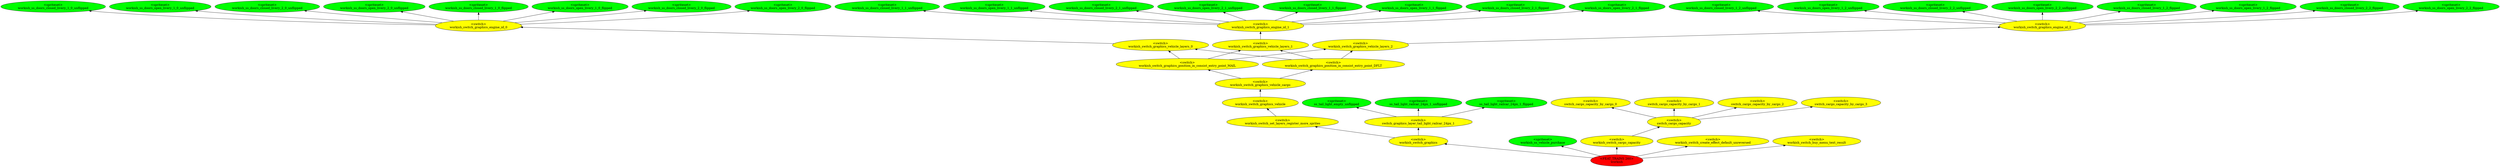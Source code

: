 digraph {
rankdir="BT"
ss_tail_light_railcar_24px_1_unflipped [fillcolor=green style="filled" label="<spriteset>\nss_tail_light_railcar_24px_1_unflipped"]
ss_tail_light_railcar_24px_1_flipped [fillcolor=green style="filled" label="<spriteset>\nss_tail_light_railcar_24px_1_flipped"]
ss_tail_light_empty_unflipped [fillcolor=green style="filled" label="<spriteset>\nss_tail_light_empty_unflipped"]
switch_graphics_layer_tail_light_railcar_24px_1 [fillcolor=yellow style="filled" label="<switch>\nswitch_graphics_layer_tail_light_railcar_24px_1"]
switch_cargo_capacity_by_cargo_0 [fillcolor=yellow style="filled" label="<switch>\nswitch_cargo_capacity_by_cargo_0"]
switch_cargo_capacity_by_cargo_1 [fillcolor=yellow style="filled" label="<switch>\nswitch_cargo_capacity_by_cargo_1"]
switch_cargo_capacity_by_cargo_2 [fillcolor=yellow style="filled" label="<switch>\nswitch_cargo_capacity_by_cargo_2"]
switch_cargo_capacity_by_cargo_3 [fillcolor=yellow style="filled" label="<switch>\nswitch_cargo_capacity_by_cargo_3"]
switch_cargo_capacity [fillcolor=yellow style="filled" label="<switch>\nswitch_cargo_capacity"]
workish_ss_doors_closed_livery_1_0_unflipped [fillcolor=green style="filled" label="<spriteset>\nworkish_ss_doors_closed_livery_1_0_unflipped"]
workish_ss_doors_open_livery_1_0_unflipped [fillcolor=green style="filled" label="<spriteset>\nworkish_ss_doors_open_livery_1_0_unflipped"]
workish_ss_doors_closed_livery_2_0_unflipped [fillcolor=green style="filled" label="<spriteset>\nworkish_ss_doors_closed_livery_2_0_unflipped"]
workish_ss_doors_open_livery_2_0_unflipped [fillcolor=green style="filled" label="<spriteset>\nworkish_ss_doors_open_livery_2_0_unflipped"]
workish_ss_doors_closed_livery_1_0_flipped [fillcolor=green style="filled" label="<spriteset>\nworkish_ss_doors_closed_livery_1_0_flipped"]
workish_ss_doors_open_livery_1_0_flipped [fillcolor=green style="filled" label="<spriteset>\nworkish_ss_doors_open_livery_1_0_flipped"]
workish_ss_doors_closed_livery_2_0_flipped [fillcolor=green style="filled" label="<spriteset>\nworkish_ss_doors_closed_livery_2_0_flipped"]
workish_ss_doors_open_livery_2_0_flipped [fillcolor=green style="filled" label="<spriteset>\nworkish_ss_doors_open_livery_2_0_flipped"]
workish_switch_graphics_engine_id_0 [fillcolor=yellow style="filled" label="<switch>\nworkish_switch_graphics_engine_id_0"]
workish_switch_graphics_vehicle_layers_0 [fillcolor=yellow style="filled" label="<switch>\nworkish_switch_graphics_vehicle_layers_0"]
workish_ss_doors_closed_livery_1_1_unflipped [fillcolor=green style="filled" label="<spriteset>\nworkish_ss_doors_closed_livery_1_1_unflipped"]
workish_ss_doors_open_livery_1_1_unflipped [fillcolor=green style="filled" label="<spriteset>\nworkish_ss_doors_open_livery_1_1_unflipped"]
workish_ss_doors_closed_livery_2_1_unflipped [fillcolor=green style="filled" label="<spriteset>\nworkish_ss_doors_closed_livery_2_1_unflipped"]
workish_ss_doors_open_livery_2_1_unflipped [fillcolor=green style="filled" label="<spriteset>\nworkish_ss_doors_open_livery_2_1_unflipped"]
workish_ss_doors_closed_livery_1_1_flipped [fillcolor=green style="filled" label="<spriteset>\nworkish_ss_doors_closed_livery_1_1_flipped"]
workish_ss_doors_open_livery_1_1_flipped [fillcolor=green style="filled" label="<spriteset>\nworkish_ss_doors_open_livery_1_1_flipped"]
workish_ss_doors_closed_livery_2_1_flipped [fillcolor=green style="filled" label="<spriteset>\nworkish_ss_doors_closed_livery_2_1_flipped"]
workish_ss_doors_open_livery_2_1_flipped [fillcolor=green style="filled" label="<spriteset>\nworkish_ss_doors_open_livery_2_1_flipped"]
workish_switch_graphics_engine_id_1 [fillcolor=yellow style="filled" label="<switch>\nworkish_switch_graphics_engine_id_1"]
workish_switch_graphics_vehicle_layers_1 [fillcolor=yellow style="filled" label="<switch>\nworkish_switch_graphics_vehicle_layers_1"]
workish_ss_doors_closed_livery_1_2_unflipped [fillcolor=green style="filled" label="<spriteset>\nworkish_ss_doors_closed_livery_1_2_unflipped"]
workish_ss_doors_open_livery_1_2_unflipped [fillcolor=green style="filled" label="<spriteset>\nworkish_ss_doors_open_livery_1_2_unflipped"]
workish_ss_doors_closed_livery_2_2_unflipped [fillcolor=green style="filled" label="<spriteset>\nworkish_ss_doors_closed_livery_2_2_unflipped"]
workish_ss_doors_open_livery_2_2_unflipped [fillcolor=green style="filled" label="<spriteset>\nworkish_ss_doors_open_livery_2_2_unflipped"]
workish_ss_doors_closed_livery_1_2_flipped [fillcolor=green style="filled" label="<spriteset>\nworkish_ss_doors_closed_livery_1_2_flipped"]
workish_ss_doors_open_livery_1_2_flipped [fillcolor=green style="filled" label="<spriteset>\nworkish_ss_doors_open_livery_1_2_flipped"]
workish_ss_doors_closed_livery_2_2_flipped [fillcolor=green style="filled" label="<spriteset>\nworkish_ss_doors_closed_livery_2_2_flipped"]
workish_ss_doors_open_livery_2_2_flipped [fillcolor=green style="filled" label="<spriteset>\nworkish_ss_doors_open_livery_2_2_flipped"]
workish_switch_graphics_engine_id_2 [fillcolor=yellow style="filled" label="<switch>\nworkish_switch_graphics_engine_id_2"]
workish_switch_graphics_vehicle_layers_2 [fillcolor=yellow style="filled" label="<switch>\nworkish_switch_graphics_vehicle_layers_2"]
workish_switch_graphics_position_in_consist_entry_point_MAIL [fillcolor=yellow style="filled" label="<switch>\nworkish_switch_graphics_position_in_consist_entry_point_MAIL"]
workish_switch_graphics_position_in_consist_entry_point_DFLT [fillcolor=yellow style="filled" label="<switch>\nworkish_switch_graphics_position_in_consist_entry_point_DFLT"]
workish_switch_graphics_vehicle_cargo [fillcolor=yellow style="filled" label="<switch>\nworkish_switch_graphics_vehicle_cargo"]
workish_switch_graphics_vehicle [fillcolor=yellow style="filled" label="<switch>\nworkish_switch_graphics_vehicle"]
workish_ss_vehicle_purchase [fillcolor=green style="filled" label="<spriteset>\nworkish_ss_vehicle_purchase"]
workish_switch_set_layers_register_more_sprites [fillcolor=yellow style="filled" label="<switch>\nworkish_switch_set_layers_register_more_sprites"]
workish_switch_graphics [fillcolor=yellow style="filled" label="<switch>\nworkish_switch_graphics"]
workish_switch_cargo_capacity [fillcolor=yellow style="filled" label="<switch>\nworkish_switch_cargo_capacity"]
workish_switch_create_effect_default_unreversed [fillcolor=yellow style="filled" label="<switch>\nworkish_switch_create_effect_default_unreversed"]
workish_switch_buy_menu_text_result [fillcolor=yellow style="filled" label="<switch>\nworkish_switch_buy_menu_text_result"]
workish [fillcolor=red style="filled" label="<FEAT_TRAINS 260>\nworkish"]
switch_graphics_layer_tail_light_railcar_24px_1->ss_tail_light_railcar_24px_1_unflipped
workish_switch_graphics_engine_id_1->workish_ss_doors_open_livery_1_1_unflipped
workish_switch_graphics->switch_graphics_layer_tail_light_railcar_24px_1
workish_switch_graphics_vehicle_layers_1->workish_switch_graphics_engine_id_1
workish_switch_graphics->workish_switch_set_layers_register_more_sprites
workish_switch_graphics_engine_id_0->workish_ss_doors_closed_livery_1_0_unflipped
workish->workish_switch_buy_menu_text_result
workish_switch_graphics_vehicle_cargo->workish_switch_graphics_position_in_consist_entry_point_DFLT
workish->workish_ss_vehicle_purchase
workish_switch_graphics_engine_id_2->workish_ss_doors_open_livery_1_2_flipped
workish_switch_graphics_engine_id_0->workish_ss_doors_closed_livery_2_0_unflipped
workish_switch_graphics_engine_id_2->workish_ss_doors_closed_livery_2_2_unflipped
workish_switch_cargo_capacity->switch_cargo_capacity
workish->workish_switch_cargo_capacity
workish_switch_graphics_position_in_consist_entry_point_MAIL->workish_switch_graphics_vehicle_layers_1
workish_switch_graphics_vehicle->workish_switch_graphics_vehicle_cargo
workish_switch_set_layers_register_more_sprites->workish_switch_graphics_vehicle
workish_switch_graphics_engine_id_2->workish_ss_doors_closed_livery_1_2_flipped
switch_cargo_capacity->switch_cargo_capacity_by_cargo_1
workish_switch_graphics_engine_id_2->workish_ss_doors_open_livery_2_2_flipped
workish_switch_graphics_position_in_consist_entry_point_DFLT->workish_switch_graphics_vehicle_layers_2
workish_switch_graphics_engine_id_0->workish_ss_doors_closed_livery_1_0_flipped
workish_switch_graphics_engine_id_1->workish_ss_doors_open_livery_2_1_flipped
workish_switch_graphics_engine_id_2->workish_ss_doors_closed_livery_1_2_unflipped
workish_switch_graphics_position_in_consist_entry_point_DFLT->workish_switch_graphics_vehicle_layers_0
workish_switch_graphics_engine_id_0->workish_ss_doors_open_livery_1_0_flipped
workish_switch_graphics_engine_id_1->workish_ss_doors_open_livery_2_1_unflipped
workish_switch_graphics_vehicle_layers_2->workish_switch_graphics_engine_id_2
switch_cargo_capacity->switch_cargo_capacity_by_cargo_3
switch_cargo_capacity->switch_cargo_capacity_by_cargo_0
workish_switch_graphics_engine_id_1->workish_ss_doors_closed_livery_2_1_flipped
workish_switch_graphics_engine_id_2->workish_ss_doors_open_livery_2_2_unflipped
workish_switch_graphics_engine_id_2->workish_ss_doors_open_livery_1_2_unflipped
workish_switch_graphics_engine_id_1->workish_ss_doors_closed_livery_1_1_flipped
workish_switch_graphics_position_in_consist_entry_point_MAIL->workish_switch_graphics_vehicle_layers_2
workish_switch_graphics_engine_id_0->workish_ss_doors_open_livery_2_0_unflipped
workish_switch_graphics_engine_id_1->workish_ss_doors_closed_livery_1_1_unflipped
workish_switch_graphics_engine_id_0->workish_ss_doors_open_livery_1_0_unflipped
workish->workish_switch_graphics
workish_switch_graphics_engine_id_1->workish_ss_doors_open_livery_1_1_flipped
workish_switch_graphics_vehicle_cargo->workish_switch_graphics_position_in_consist_entry_point_MAIL
switch_graphics_layer_tail_light_railcar_24px_1->ss_tail_light_railcar_24px_1_flipped
workish_switch_graphics_engine_id_1->workish_ss_doors_closed_livery_2_1_unflipped
workish->workish_switch_create_effect_default_unreversed
switch_graphics_layer_tail_light_railcar_24px_1->ss_tail_light_empty_unflipped
workish_switch_graphics_engine_id_0->workish_ss_doors_open_livery_2_0_flipped
workish_switch_graphics_vehicle_layers_0->workish_switch_graphics_engine_id_0
workish_switch_graphics_engine_id_0->workish_ss_doors_closed_livery_2_0_flipped
workish_switch_graphics_position_in_consist_entry_point_DFLT->workish_switch_graphics_vehicle_layers_1
switch_cargo_capacity->switch_cargo_capacity_by_cargo_2
workish_switch_graphics_engine_id_2->workish_ss_doors_closed_livery_2_2_flipped
workish_switch_graphics_position_in_consist_entry_point_MAIL->workish_switch_graphics_vehicle_layers_0
}
